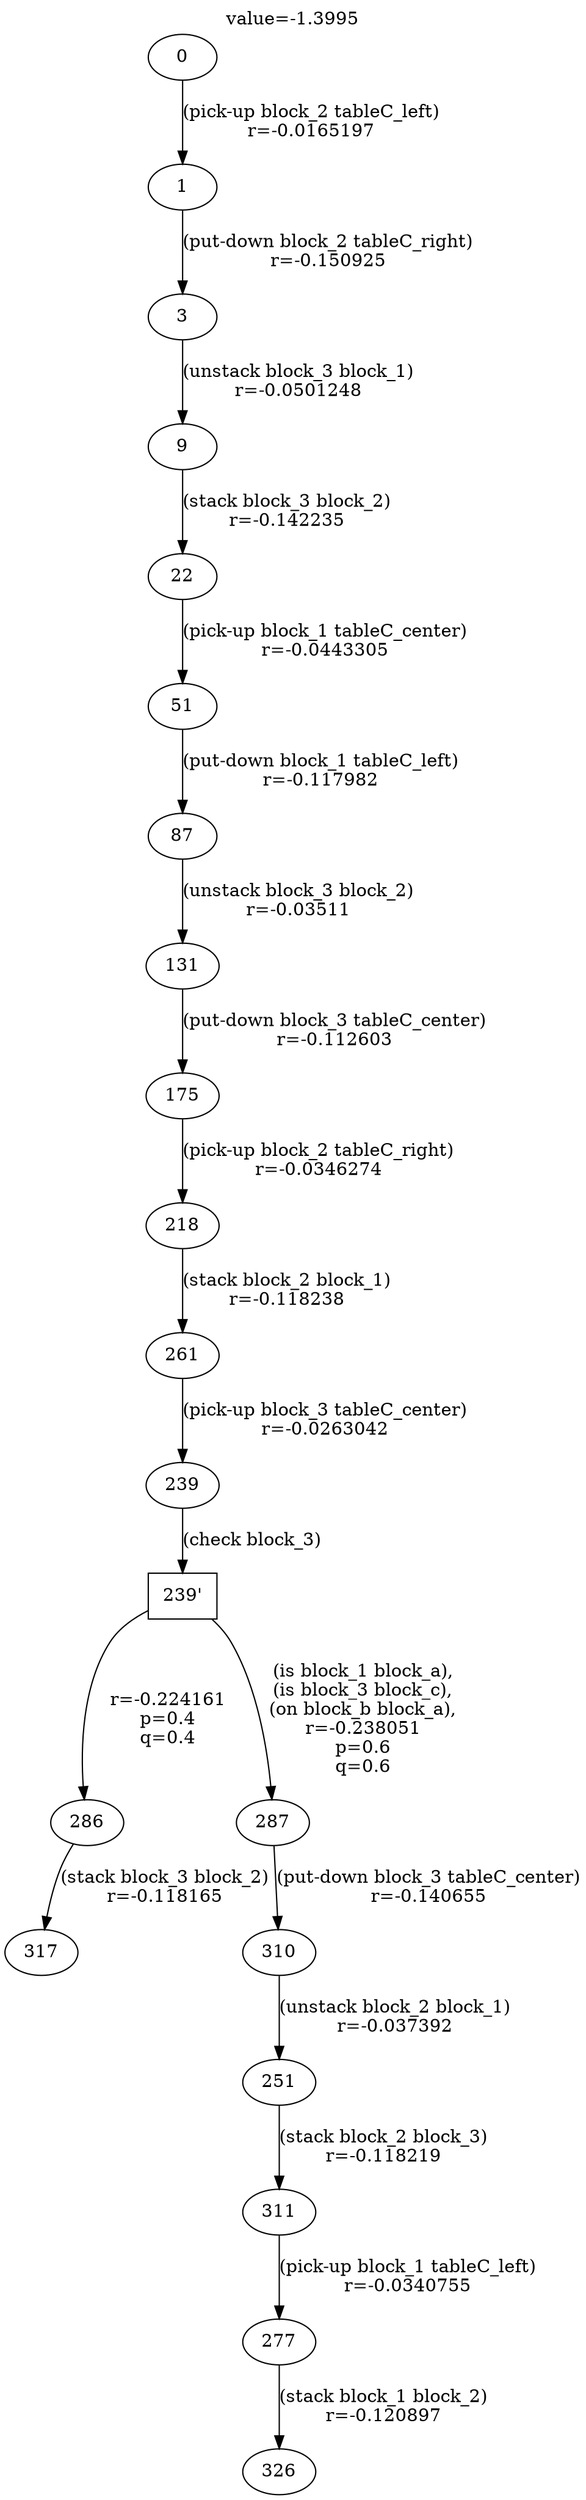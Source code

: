 digraph g{
label="value=-1.3995"
labelloc=top
0->1 [ label="(pick-up block_2 tableC_left)
r=-0.0165197" ];
1->3 [ label="(put-down block_2 tableC_right)
r=-0.150925" ];
3->9 [ label="(unstack block_3 block_1)
r=-0.0501248" ];
9->22 [ label="(stack block_3 block_2)
r=-0.142235" ];
22->51 [ label="(pick-up block_1 tableC_center)
r=-0.0443305" ];
51->87 [ label="(put-down block_1 tableC_left)
r=-0.117982" ];
87->131 [ label="(unstack block_3 block_2)
r=-0.03511" ];
131->175 [ label="(put-down block_3 tableC_center)
r=-0.112603" ];
175->218 [ label="(pick-up block_2 tableC_right)
r=-0.0346274" ];
218->261 [ label="(stack block_2 block_1)
r=-0.118238" ];
261->239 [ label="(pick-up block_3 tableC_center)
r=-0.0263042" ];
"239'" [ shape=box ] ;
239->"239'" [ label="(check block_3)" ];
"239'"->286 [ label="
r=-0.224161
p=0.4
q=0.4" ];
286->317 [ label="(stack block_3 block_2)
r=-0.118165" ];
"239'"->287 [ label="
(is block_1 block_a),
(is block_3 block_c),
(on block_b block_a),
r=-0.238051
p=0.6
q=0.6" ];
287->310 [ label="(put-down block_3 tableC_center)
r=-0.140655" ];
310->251 [ label="(unstack block_2 block_1)
r=-0.037392" ];
251->311 [ label="(stack block_2 block_3)
r=-0.118219" ];
311->277 [ label="(pick-up block_1 tableC_left)
r=-0.0340755" ];
277->326 [ label="(stack block_1 block_2)
r=-0.120897" ];
}
